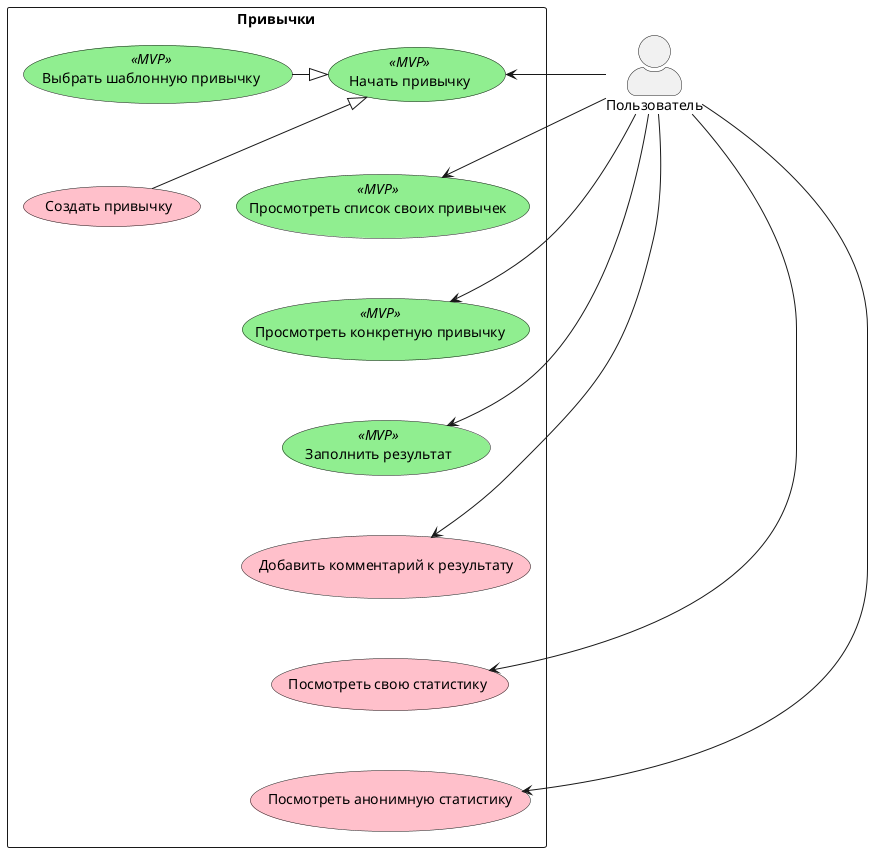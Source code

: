 @startuml Panpipe Usecase Habits
skinparam actorStyle awesome

skinparam usecase {
    BackgroundColor Pink
    BackgroundColor<< MVP >> LightGreen
}

actor Пользователь as user

rectangle "Привычки" {
    usecase "Начать привычку" << MVP >> as startHabit
    usecase "Выбрать шаблонную привычку" << MVP >> as chooseTemplateHabit
    usecase "Создать привычку" as createHabit
    usecase "Просмотреть список своих привычек" << MVP >> as listHabits
    usecase "Просмотреть конкретную привычку" << MVP >> as viewHabit
    usecase "Заполнить результат" << MVP >> as enterHabitResult
    usecase "Добавить комментарий к результату" as enterHabitResultComment
    usecase "Посмотреть свою статистику" as viewHabitPersonalStat
    usecase "Посмотреть анонимную статистику" as viewHabitCommonStat
}

user -> startHabit
chooseTemplateHabit -l-|> startHabit
createHabit -l-|> startHabit

user -> listHabits
user -> viewHabit
user -> enterHabitResult
user -> enterHabitResultComment
user -> viewHabitPersonalStat
user -> viewHabitCommonStat

chooseTemplateHabit -[hidden]d-> createHabit
startHabit -[hidden]d-> listHabits
listHabits -[hidden]d-> viewHabit
viewHabit -[hidden]d-> enterHabitResult
enterHabitResult -[hidden]d-> enterHabitResultComment
enterHabitResultComment -[hidden]d-> viewHabitPersonalStat
viewHabitPersonalStat -[hidden]d-> viewHabitCommonStat
@enduml